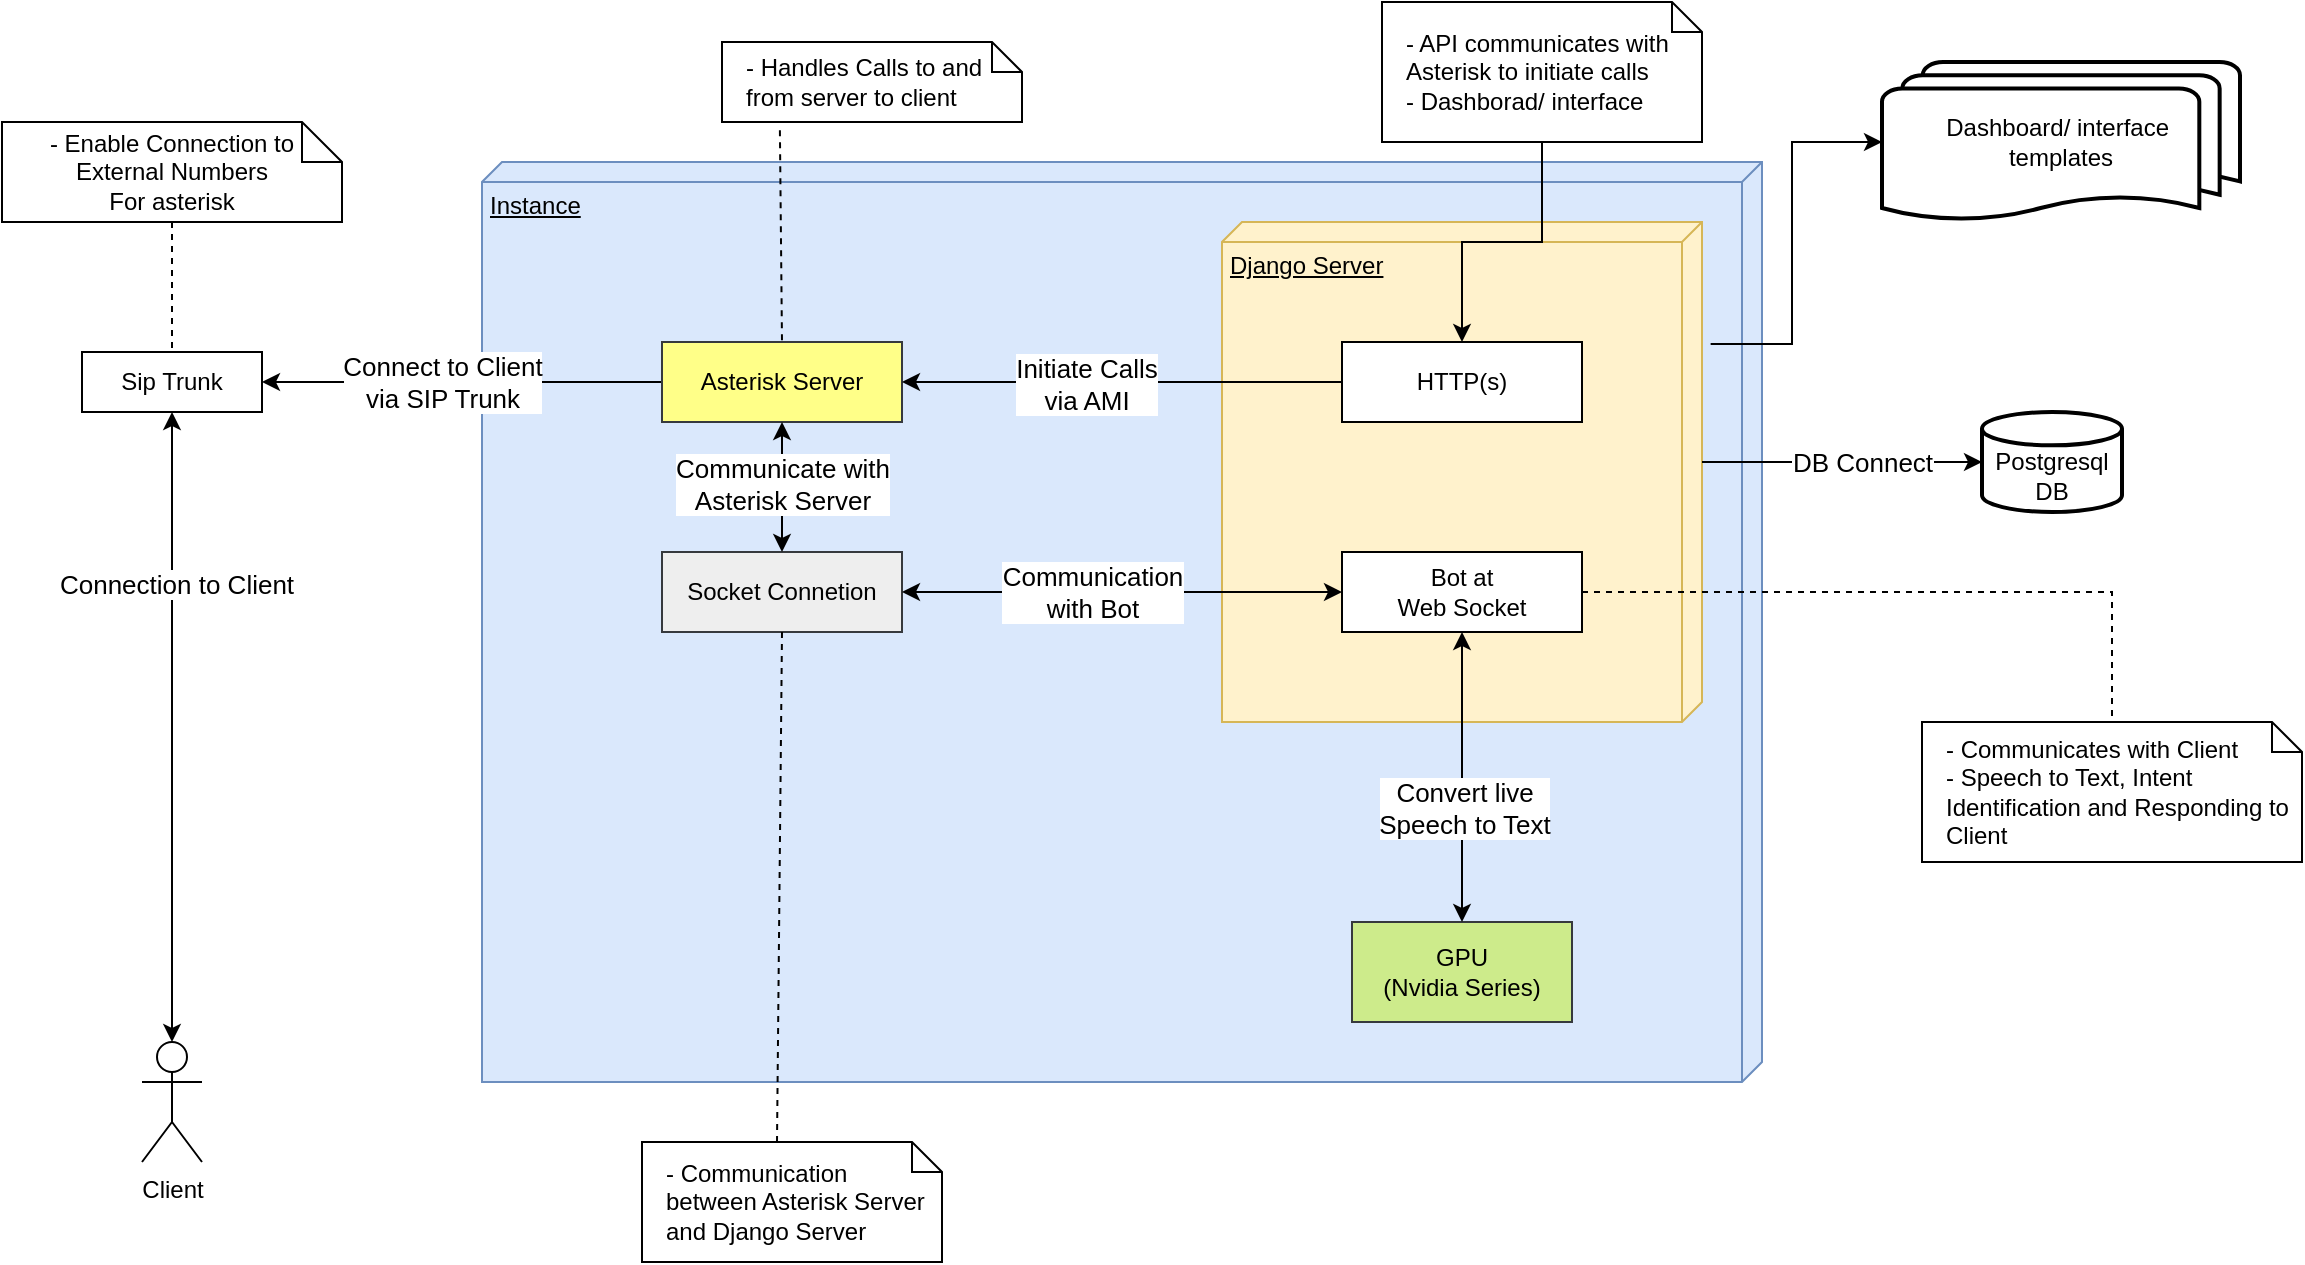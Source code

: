 <mxfile version="21.3.4" type="github">
  <diagram id="kgpKYQtTHZ0yAKxKKP6v" name="Page-1">
    <mxGraphModel dx="1120" dy="622" grid="1" gridSize="10" guides="1" tooltips="1" connect="1" arrows="1" fold="1" page="1" pageScale="1" pageWidth="850" pageHeight="1100" math="0" shadow="0">
      <root>
        <mxCell id="0" />
        <mxCell id="1" parent="0" />
        <mxCell id="aAMT6ewFGgkj2NSnzW5G-6" value="Instance" style="verticalAlign=top;align=left;spacingTop=8;spacingLeft=2;spacingRight=12;shape=cube;size=10;direction=south;fontStyle=4;html=1;whiteSpace=wrap;fillColor=#dae8fc;strokeColor=#6c8ebf;" vertex="1" parent="1">
          <mxGeometry x="240" y="90" width="640" height="460" as="geometry" />
        </mxCell>
        <mxCell id="aAMT6ewFGgkj2NSnzW5G-1" value="&lt;br&gt;Postgresql&lt;br&gt;DB" style="strokeWidth=2;html=1;shape=mxgraph.flowchart.database;whiteSpace=wrap;" vertex="1" parent="1">
          <mxGeometry x="990" y="215" width="70" height="50" as="geometry" />
        </mxCell>
        <mxCell id="aAMT6ewFGgkj2NSnzW5G-3" value="Socket Connetion" style="html=1;whiteSpace=wrap;fillColor=#eeeeee;strokeColor=#36393d;" vertex="1" parent="1">
          <mxGeometry x="330" y="285" width="120" height="40" as="geometry" />
        </mxCell>
        <mxCell id="aAMT6ewFGgkj2NSnzW5G-17" style="edgeStyle=orthogonalEdgeStyle;rounded=0;orthogonalLoop=1;jettySize=auto;html=1;exitX=0;exitY=0.5;exitDx=0;exitDy=0;entryX=1;entryY=0.5;entryDx=0;entryDy=0;" edge="1" parent="1" source="aAMT6ewFGgkj2NSnzW5G-5" target="aAMT6ewFGgkj2NSnzW5G-16">
          <mxGeometry relative="1" as="geometry" />
        </mxCell>
        <mxCell id="aAMT6ewFGgkj2NSnzW5G-44" value="Connect to Client &lt;br style=&quot;font-size: 13px;&quot;&gt;via SIP Trunk" style="edgeLabel;html=1;align=center;verticalAlign=middle;resizable=0;points=[];fontSize=13;" vertex="1" connectable="0" parent="aAMT6ewFGgkj2NSnzW5G-17">
          <mxGeometry x="0.227" y="1" relative="1" as="geometry">
            <mxPoint x="12" y="-1" as="offset" />
          </mxGeometry>
        </mxCell>
        <mxCell id="aAMT6ewFGgkj2NSnzW5G-93" style="edgeStyle=orthogonalEdgeStyle;rounded=0;orthogonalLoop=1;jettySize=auto;html=1;exitX=0.244;exitY=-0.018;exitDx=0;exitDy=0;exitPerimeter=0;entryX=0;entryY=0.5;entryDx=0;entryDy=0;entryPerimeter=0;" edge="1" parent="1" source="aAMT6ewFGgkj2NSnzW5G-26" target="aAMT6ewFGgkj2NSnzW5G-90">
          <mxGeometry relative="1" as="geometry" />
        </mxCell>
        <mxCell id="aAMT6ewFGgkj2NSnzW5G-26" value="Django Server" style="verticalAlign=top;align=left;spacingTop=8;spacingLeft=2;spacingRight=12;shape=cube;size=10;direction=south;fontStyle=4;html=1;whiteSpace=wrap;fillColor=#fff2cc;strokeColor=#d6b656;points=[[0,0,0,0,0],[0,0,0,0,115],[0,0,0,0,230],[0,0,0,5,235],[0,0,0,10,240],[0,0,0,120,0],[0,0,0,130,240],[0,0,0,240,0],[0,0,0,245,5],[0,0,0,250,10],[0,0,0,250,125],[0.99,0.24,0,0,0],[1,1,0,0,0]];" vertex="1" parent="1">
          <mxGeometry x="610" y="120" width="240" height="250" as="geometry" />
        </mxCell>
        <mxCell id="aAMT6ewFGgkj2NSnzW5G-4" value="HTTP(s)" style="html=1;whiteSpace=wrap;" vertex="1" parent="1">
          <mxGeometry x="670" y="180" width="120" height="40" as="geometry" />
        </mxCell>
        <mxCell id="aAMT6ewFGgkj2NSnzW5G-5" value="Asterisk Server" style="html=1;whiteSpace=wrap;fillColor=#ffff88;strokeColor=#36393d;" vertex="1" parent="1">
          <mxGeometry x="330" y="180" width="120" height="40" as="geometry" />
        </mxCell>
        <mxCell id="aAMT6ewFGgkj2NSnzW5G-14" value="Client" style="shape=umlActor;verticalLabelPosition=bottom;verticalAlign=top;html=1;outlineConnect=0;" vertex="1" parent="1">
          <mxGeometry x="70" y="530" width="30" height="60" as="geometry" />
        </mxCell>
        <mxCell id="aAMT6ewFGgkj2NSnzW5G-15" value="" style="endArrow=classic;html=1;rounded=0;exitX=0;exitY=0.5;exitDx=0;exitDy=0;entryX=1;entryY=0.5;entryDx=0;entryDy=0;" edge="1" parent="1" source="aAMT6ewFGgkj2NSnzW5G-4" target="aAMT6ewFGgkj2NSnzW5G-5">
          <mxGeometry width="50" height="50" relative="1" as="geometry">
            <mxPoint x="450" y="250" as="sourcePoint" />
            <mxPoint x="500" y="200" as="targetPoint" />
          </mxGeometry>
        </mxCell>
        <mxCell id="aAMT6ewFGgkj2NSnzW5G-39" value="Initiate Calls&lt;br&gt;via AMI" style="edgeLabel;html=1;align=center;verticalAlign=middle;resizable=0;points=[];fontSize=13;" vertex="1" connectable="0" parent="aAMT6ewFGgkj2NSnzW5G-15">
          <mxGeometry x="0.169" y="1" relative="1" as="geometry">
            <mxPoint as="offset" />
          </mxGeometry>
        </mxCell>
        <mxCell id="aAMT6ewFGgkj2NSnzW5G-16" value="Sip Trunk" style="rounded=0;whiteSpace=wrap;html=1;" vertex="1" parent="1">
          <mxGeometry x="40" y="185" width="90" height="30" as="geometry" />
        </mxCell>
        <mxCell id="aAMT6ewFGgkj2NSnzW5G-20" value="" style="endArrow=classic;startArrow=classic;html=1;rounded=0;exitX=0.5;exitY=0;exitDx=0;exitDy=0;exitPerimeter=0;entryX=0.5;entryY=1;entryDx=0;entryDy=0;" edge="1" parent="1" source="aAMT6ewFGgkj2NSnzW5G-14" target="aAMT6ewFGgkj2NSnzW5G-16">
          <mxGeometry width="50" height="50" relative="1" as="geometry">
            <mxPoint x="310" y="250" as="sourcePoint" />
            <mxPoint x="360" y="200" as="targetPoint" />
          </mxGeometry>
        </mxCell>
        <mxCell id="aAMT6ewFGgkj2NSnzW5G-45" value="Connection to Client" style="edgeLabel;html=1;align=center;verticalAlign=middle;resizable=0;points=[];fontSize=13;" vertex="1" connectable="0" parent="aAMT6ewFGgkj2NSnzW5G-20">
          <mxGeometry x="0.457" y="-2" relative="1" as="geometry">
            <mxPoint as="offset" />
          </mxGeometry>
        </mxCell>
        <mxCell id="aAMT6ewFGgkj2NSnzW5G-13" style="edgeStyle=orthogonalEdgeStyle;rounded=0;orthogonalLoop=1;jettySize=auto;html=1;exitX=0;exitY=0;exitDx=120;exitDy=0;exitPerimeter=0;entryX=0;entryY=0.5;entryDx=0;entryDy=0;entryPerimeter=0;" edge="1" parent="1" source="aAMT6ewFGgkj2NSnzW5G-26" target="aAMT6ewFGgkj2NSnzW5G-1">
          <mxGeometry relative="1" as="geometry">
            <mxPoint x="950" y="310" as="targetPoint" />
            <Array as="points">
              <mxPoint x="930" y="240" />
              <mxPoint x="930" y="240" />
            </Array>
          </mxGeometry>
        </mxCell>
        <mxCell id="aAMT6ewFGgkj2NSnzW5G-46" value="DB Connect" style="edgeLabel;html=1;align=center;verticalAlign=middle;resizable=0;points=[];fontSize=13;" vertex="1" connectable="0" parent="aAMT6ewFGgkj2NSnzW5G-13">
          <mxGeometry x="-0.299" y="-3" relative="1" as="geometry">
            <mxPoint x="31" y="-3" as="offset" />
          </mxGeometry>
        </mxCell>
        <mxCell id="aAMT6ewFGgkj2NSnzW5G-27" value="Bot at&lt;br&gt;Web Socket" style="html=1;whiteSpace=wrap;" vertex="1" parent="1">
          <mxGeometry x="670" y="285" width="120" height="40" as="geometry" />
        </mxCell>
        <mxCell id="aAMT6ewFGgkj2NSnzW5G-29" value="GPU&lt;br&gt;(Nvidia Series)" style="html=1;whiteSpace=wrap;fillColor=#cdeb8b;strokeColor=#36393d;" vertex="1" parent="1">
          <mxGeometry x="675" y="470" width="110" height="50" as="geometry" />
        </mxCell>
        <mxCell id="aAMT6ewFGgkj2NSnzW5G-30" value="" style="endArrow=classic;startArrow=classic;html=1;rounded=0;exitX=0.5;exitY=0;exitDx=0;exitDy=0;entryX=0.5;entryY=1;entryDx=0;entryDy=0;fontSize=15;" edge="1" parent="1" source="aAMT6ewFGgkj2NSnzW5G-29" target="aAMT6ewFGgkj2NSnzW5G-27">
          <mxGeometry width="50" height="50" relative="1" as="geometry">
            <mxPoint x="450" y="340" as="sourcePoint" />
            <mxPoint x="500" y="290" as="targetPoint" />
          </mxGeometry>
        </mxCell>
        <mxCell id="aAMT6ewFGgkj2NSnzW5G-41" value="Convert live &lt;br&gt;Speech to Text" style="edgeLabel;html=1;align=center;verticalAlign=middle;resizable=0;points=[];fontSize=13;" vertex="1" connectable="0" parent="aAMT6ewFGgkj2NSnzW5G-30">
          <mxGeometry x="-0.205" y="-1" relative="1" as="geometry">
            <mxPoint as="offset" />
          </mxGeometry>
        </mxCell>
        <mxCell id="aAMT6ewFGgkj2NSnzW5G-31" value="" style="endArrow=classic;startArrow=classic;html=1;rounded=0;entryX=0;entryY=0.5;entryDx=0;entryDy=0;exitX=1;exitY=0.5;exitDx=0;exitDy=0;" edge="1" parent="1" source="aAMT6ewFGgkj2NSnzW5G-3" target="aAMT6ewFGgkj2NSnzW5G-27">
          <mxGeometry width="50" height="50" relative="1" as="geometry">
            <mxPoint x="630" y="440" as="sourcePoint" />
            <mxPoint x="630" y="340" as="targetPoint" />
          </mxGeometry>
        </mxCell>
        <mxCell id="aAMT6ewFGgkj2NSnzW5G-40" value="Communication&lt;br style=&quot;font-size: 13px;&quot;&gt;with Bot" style="edgeLabel;html=1;align=center;verticalAlign=middle;resizable=0;points=[];fontSize=13;" vertex="1" connectable="0" parent="aAMT6ewFGgkj2NSnzW5G-31">
          <mxGeometry x="-0.361" y="-5" relative="1" as="geometry">
            <mxPoint x="24" y="-5" as="offset" />
          </mxGeometry>
        </mxCell>
        <mxCell id="aAMT6ewFGgkj2NSnzW5G-32" value="" style="endArrow=classic;startArrow=classic;html=1;rounded=0;exitX=0.5;exitY=0;exitDx=0;exitDy=0;entryX=0.5;entryY=1;entryDx=0;entryDy=0;" edge="1" parent="1" source="aAMT6ewFGgkj2NSnzW5G-3" target="aAMT6ewFGgkj2NSnzW5G-5">
          <mxGeometry width="50" height="50" relative="1" as="geometry">
            <mxPoint x="640" y="450" as="sourcePoint" />
            <mxPoint x="640" y="350" as="targetPoint" />
          </mxGeometry>
        </mxCell>
        <mxCell id="aAMT6ewFGgkj2NSnzW5G-42" value="Communicate with&lt;br style=&quot;font-size: 13px;&quot;&gt;Asterisk Server" style="edgeLabel;html=1;align=center;verticalAlign=middle;resizable=0;points=[];fontSize=13;" vertex="1" connectable="0" parent="aAMT6ewFGgkj2NSnzW5G-32">
          <mxGeometry x="0.403" y="-1" relative="1" as="geometry">
            <mxPoint x="-1" y="11" as="offset" />
          </mxGeometry>
        </mxCell>
        <mxCell id="aAMT6ewFGgkj2NSnzW5G-37" style="edgeStyle=orthogonalEdgeStyle;rounded=0;orthogonalLoop=1;jettySize=auto;html=1;exitX=0.5;exitY=1;exitDx=0;exitDy=0;exitPerimeter=0;" edge="1" parent="1" source="aAMT6ewFGgkj2NSnzW5G-1" target="aAMT6ewFGgkj2NSnzW5G-1">
          <mxGeometry relative="1" as="geometry" />
        </mxCell>
        <mxCell id="aAMT6ewFGgkj2NSnzW5G-85" value="- Handles Calls to and from server to client" style="shape=note;size=15;align=left;spacingLeft=10;html=1;whiteSpace=wrap;" vertex="1" parent="1">
          <mxGeometry x="360" y="30" width="150" height="40" as="geometry" />
        </mxCell>
        <mxCell id="aAMT6ewFGgkj2NSnzW5G-86" value="" style="edgeStyle=none;endArrow=none;exitX=0.193;exitY=1.104;dashed=1;html=1;rounded=0;entryX=0.5;entryY=0;entryDx=0;entryDy=0;exitDx=0;exitDy=0;exitPerimeter=0;" edge="1" source="aAMT6ewFGgkj2NSnzW5G-85" parent="1" target="aAMT6ewFGgkj2NSnzW5G-5">
          <mxGeometry x="1" relative="1" as="geometry">
            <mxPoint x="450" y="-10" as="targetPoint" />
          </mxGeometry>
        </mxCell>
        <mxCell id="aAMT6ewFGgkj2NSnzW5G-89" value="" style="edgeStyle=orthogonalEdgeStyle;rounded=0;orthogonalLoop=1;jettySize=auto;html=1;entryX=0.5;entryY=0;entryDx=0;entryDy=0;" edge="1" parent="1" source="aAMT6ewFGgkj2NSnzW5G-88" target="aAMT6ewFGgkj2NSnzW5G-4">
          <mxGeometry relative="1" as="geometry" />
        </mxCell>
        <mxCell id="aAMT6ewFGgkj2NSnzW5G-88" value="- API communicates with Asterisk to initiate calls&lt;br&gt;- Dashborad/ interface" style="shape=note;size=15;align=left;spacingLeft=10;html=1;whiteSpace=wrap;" vertex="1" parent="1">
          <mxGeometry x="690" y="10" width="160" height="70" as="geometry" />
        </mxCell>
        <mxCell id="aAMT6ewFGgkj2NSnzW5G-90" value="Dashboard/ interface&amp;nbsp;&lt;br&gt;templates" style="strokeWidth=2;html=1;shape=mxgraph.flowchart.multi-document;whiteSpace=wrap;" vertex="1" parent="1">
          <mxGeometry x="940" y="40" width="179" height="80" as="geometry" />
        </mxCell>
        <mxCell id="aAMT6ewFGgkj2NSnzW5G-94" value="- Enable Connection to&lt;br&gt;External Numbers&lt;br&gt;For asterisk" style="shape=note;size=20;whiteSpace=wrap;html=1;" vertex="1" parent="1">
          <mxGeometry y="70" width="170" height="50" as="geometry" />
        </mxCell>
        <mxCell id="aAMT6ewFGgkj2NSnzW5G-96" value="" style="edgeStyle=none;endArrow=none;exitX=0.5;exitY=1;dashed=1;html=1;rounded=0;entryX=0.5;entryY=0;entryDx=0;entryDy=0;exitDx=0;exitDy=0;exitPerimeter=0;" edge="1" parent="1" source="aAMT6ewFGgkj2NSnzW5G-94" target="aAMT6ewFGgkj2NSnzW5G-16">
          <mxGeometry x="1" relative="1" as="geometry">
            <mxPoint x="105.41" y="265" as="targetPoint" />
            <mxPoint x="104.41" y="159" as="sourcePoint" />
          </mxGeometry>
        </mxCell>
        <mxCell id="aAMT6ewFGgkj2NSnzW5G-97" value="- Communication between Asterisk Server and Django Server" style="shape=note;size=15;align=left;spacingLeft=10;html=1;whiteSpace=wrap;" vertex="1" parent="1">
          <mxGeometry x="320" y="580" width="150" height="60" as="geometry" />
        </mxCell>
        <mxCell id="aAMT6ewFGgkj2NSnzW5G-98" value="" style="edgeStyle=none;endArrow=none;exitX=0;exitY=0;dashed=1;html=1;rounded=0;entryX=0.5;entryY=1;entryDx=0;entryDy=0;exitDx=67.5;exitDy=0;exitPerimeter=0;" edge="1" parent="1" source="aAMT6ewFGgkj2NSnzW5G-97" target="aAMT6ewFGgkj2NSnzW5G-3">
          <mxGeometry x="1" relative="1" as="geometry">
            <mxPoint x="400" y="190" as="targetPoint" />
            <mxPoint x="399" y="84" as="sourcePoint" />
          </mxGeometry>
        </mxCell>
        <mxCell id="aAMT6ewFGgkj2NSnzW5G-100" value="" style="edgeStyle=orthogonalEdgeStyle;endArrow=none;exitX=1;exitY=0.5;dashed=1;html=1;rounded=0;entryX=0.5;entryY=0;entryDx=0;entryDy=0;exitDx=0;exitDy=0;entryPerimeter=0;" edge="1" parent="1" source="aAMT6ewFGgkj2NSnzW5G-27" target="aAMT6ewFGgkj2NSnzW5G-101">
          <mxGeometry x="1" relative="1" as="geometry">
            <mxPoint x="420" y="212" as="targetPoint" />
            <mxPoint x="419" y="106" as="sourcePoint" />
          </mxGeometry>
        </mxCell>
        <mxCell id="aAMT6ewFGgkj2NSnzW5G-101" value="- Communicates with Client&lt;br&gt;- Speech to Text, Intent Identification and Responding to Client" style="shape=note;size=15;align=left;spacingLeft=10;html=1;whiteSpace=wrap;" vertex="1" parent="1">
          <mxGeometry x="960" y="370" width="190" height="70" as="geometry" />
        </mxCell>
      </root>
    </mxGraphModel>
  </diagram>
</mxfile>
